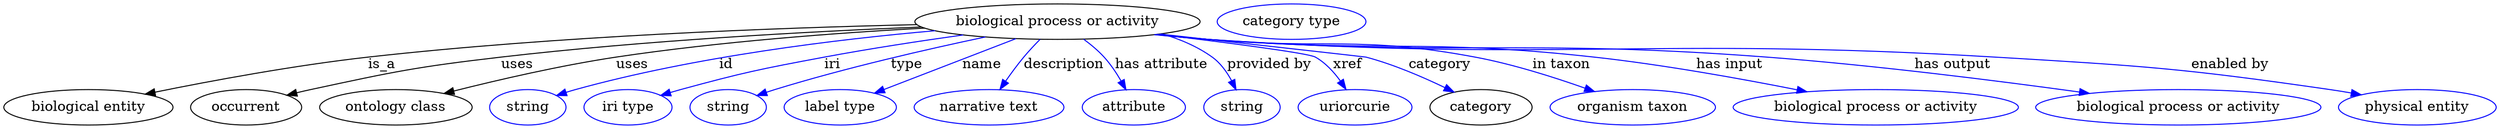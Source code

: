 digraph {
	graph [bb="0,0,2510.4,123"];
	node [label="\N"];
	"biological process or activity"	[height=0.5,
		label="biological process or activity",
		pos="1061.1,105",
		width=3.9899];
	"biological entity"	[height=0.5,
		pos="85.142,18",
		width=2.3651];
	"biological process or activity" -> "biological entity"	[label=is_a,
		lp="381.14,61.5",
		pos="e,142.35,31.343 919.5,101.97 778.96,98.746 557.61,90.436 367.14,69 293.15,60.672 209.22,44.977 152.3,33.384"];
	occurrent	[height=0.5,
		pos="244.14,18",
		width=1.5526];
	"biological process or activity" -> occurrent	[label=uses,
		lp="517.64,61.5",
		pos="e,285.28,30.326 924.13,99.561 810.52,94.892 644.94,85.802 501.14,69 415.14,58.952 393.77,54.304 309.14,36 304.54,35.004 299.77,33.9 \
295.01,32.746"];
	"ontology class"	[height=0.5,
		pos="395.14,18",
		width=2.1304];
	"biological process or activity" -> "ontology class"	[label=uses,
		lp="633.64,61.5",
		pos="e,443.7,32.043 927,98.423 838.62,93.522 720.55,84.638 617.14,69 561.03,60.514 498,45.81 453.48,34.537"];
	id	[color=blue,
		height=0.5,
		label=string,
		pos="528.14,18",
		width=1.0652];
	"biological process or activity" -> id	[color=blue,
		label=id,
		lp="728.14,61.5",
		pos="e,557.13,29.99 937.73,95.73 838.6,86.942 696.56,69.491 576.14,36 573.03,35.135 569.84,34.172 566.64,33.155",
		style=solid];
	iri	[color=blue,
		height=0.5,
		label="iri type",
		pos="629.14,18",
		width=1.2277];
	"biological process or activity" -> iri	[color=blue,
		label=iri,
		lp="835.14,61.5",
		pos="e,662.43,29.938 966.08,91.47 923.46,85.419 872.65,77.605 827.14,69 762.63,56.801 746.51,53.205 683.14,36 679.56,35.029 675.87,33.974 \
672.17,32.883",
		style=solid];
	type	[color=blue,
		height=0.5,
		label=string,
		pos="730.14,18",
		width=1.0652];
	"biological process or activity" -> type	[color=blue,
		label=type,
		lp="909.14,61.5",
		pos="e,759.09,29.935 988.64,89.43 930.82,77.144 848.06,58.064 777.14,36 774.38,35.142 771.55,34.22 768.7,33.265",
		style=solid];
	name	[color=blue,
		height=0.5,
		label="label type",
		pos="843.14,18",
		width=1.5707];
	"biological process or activity" -> name	[color=blue,
		label=name,
		lp="986.14,61.5",
		pos="e,877.6,32.437 1019.4,87.712 981.41,72.913 925.62,51.159 887.02,36.11",
		style=solid];
	description	[color=blue,
		height=0.5,
		label="narrative text",
		pos="993.14,18",
		width=2.0943];
	"biological process or activity" -> description	[color=blue,
		label=description,
		lp="1066.6,61.5",
		pos="e,1003.3,36.264 1042.6,86.854 1037.1,81.369 1031.1,75.126 1026.1,69 1020,61.506 1014,52.858 1008.8,44.883",
		style=solid];
	"has attribute"	[color=blue,
		height=0.5,
		label=attribute,
		pos="1138.1,18",
		width=1.4443];
	"biological process or activity" -> "has attribute"	[color=blue,
		label="has attribute",
		lp="1165.1,61.5",
		pos="e,1129.8,35.806 1086.9,87.007 1093.9,81.713 1101.2,75.535 1107.1,69 1113.7,61.751 1119.7,52.916 1124.7,44.701",
		style=solid];
	"provided by"	[color=blue,
		height=0.5,
		label=string,
		pos="1246.1,18",
		width=1.0652];
	"biological process or activity" -> "provided by"	[color=blue,
		label="provided by",
		lp="1272.6,61.5",
		pos="e,1240.1,35.857 1165.8,92.533 1183.7,87.28 1201.3,79.752 1216.1,69 1224.5,62.987 1230.9,53.899 1235.6,45.113",
		style=solid];
	xref	[color=blue,
		height=0.5,
		label=uriorcurie,
		pos="1360.1,18",
		width=1.5887];
	"biological process or activity" -> xref	[color=blue,
		label=xref,
		lp="1351.6,61.5",
		pos="e,1351,35.774 1161.6,92.087 1231,83.583 1312,72.975 1319.1,69 1329.6,63.132 1338.5,53.413 1345.3,44.095",
		style=solid];
	category	[height=0.5,
		pos="1487.1,18",
		width=1.4263];
	"biological process or activity" -> category	[color=blue,
		label=category,
		lp="1444.6,61.5",
		pos="e,1459.6,33.496 1164.3,92.401 1253.7,82.342 1368.9,69.337 1370.1,69 1398,61.643 1427.8,48.811 1450.4,37.989",
		style=solid];
	"in taxon"	[color=blue,
		height=0.5,
		label="organism taxon",
		pos="1640.1,18",
		width=2.3109];
	"biological process or activity" -> "in taxon"	[color=blue,
		label="in taxon",
		lp="1568.1,61.5",
		pos="e,1601.3,33.956 1161.6,92.127 1178.8,90.28 1196.5,88.493 1213.1,87 1331.6,76.388 1363.2,90.889 1480.1,69 1518.3,61.847 1560.2,48.55 \
1591.6,37.466",
		style=solid];
	"has input"	[color=blue,
		height=0.5,
		label="biological process or activity",
		pos="1885.1,18",
		width=3.9899];
	"biological process or activity" -> "has input"	[color=blue,
		label="has input",
		lp="1737.6,61.5",
		pos="e,1815.8,33.774 1160.4,91.959 1177.9,90.098 1196.1,88.349 1213.1,87 1385.2,73.399 1429.6,88.005 1601.1,69 1670.7,61.292 1749,47.083 \
1805.8,35.777",
		style=solid];
	"has output"	[color=blue,
		height=0.5,
		label="biological process or activity",
		pos="2190.1,18",
		width=3.9899];
	"biological process or activity" -> "has output"	[color=blue,
		label="has output",
		lp="1962.6,61.5",
		pos="e,2100.5,32.108 1159.6,91.839 1177.4,89.967 1195.8,88.246 1213.1,87 1462.4,69.098 1526,87.965 1775.1,69 1883.3,60.771 2006.6,45.113 \
2090.5,33.503",
		style=solid];
	"enabled by"	[color=blue,
		height=0.5,
		label="physical entity",
		pos="2431.1,18",
		width=2.2026];
	"biological process or activity" -> "enabled by"	[color=blue,
		label="enabled by",
		lp="2242.6,61.5",
		pos="e,2374.5,30.756 1158.7,91.79 1176.8,89.899 1195.5,88.183 1213.1,87 1564.4,63.41 1653.7,90.121 2005.1,69 2155.8,59.946 2193.8,57.671 \
2343.1,36 2350,35.009 2357.1,33.852 2364.2,32.615",
		style=solid];
	"named thing_category"	[color=blue,
		height=0.5,
		label="category type",
		pos="1297.1,105",
		width=2.0762];
}
